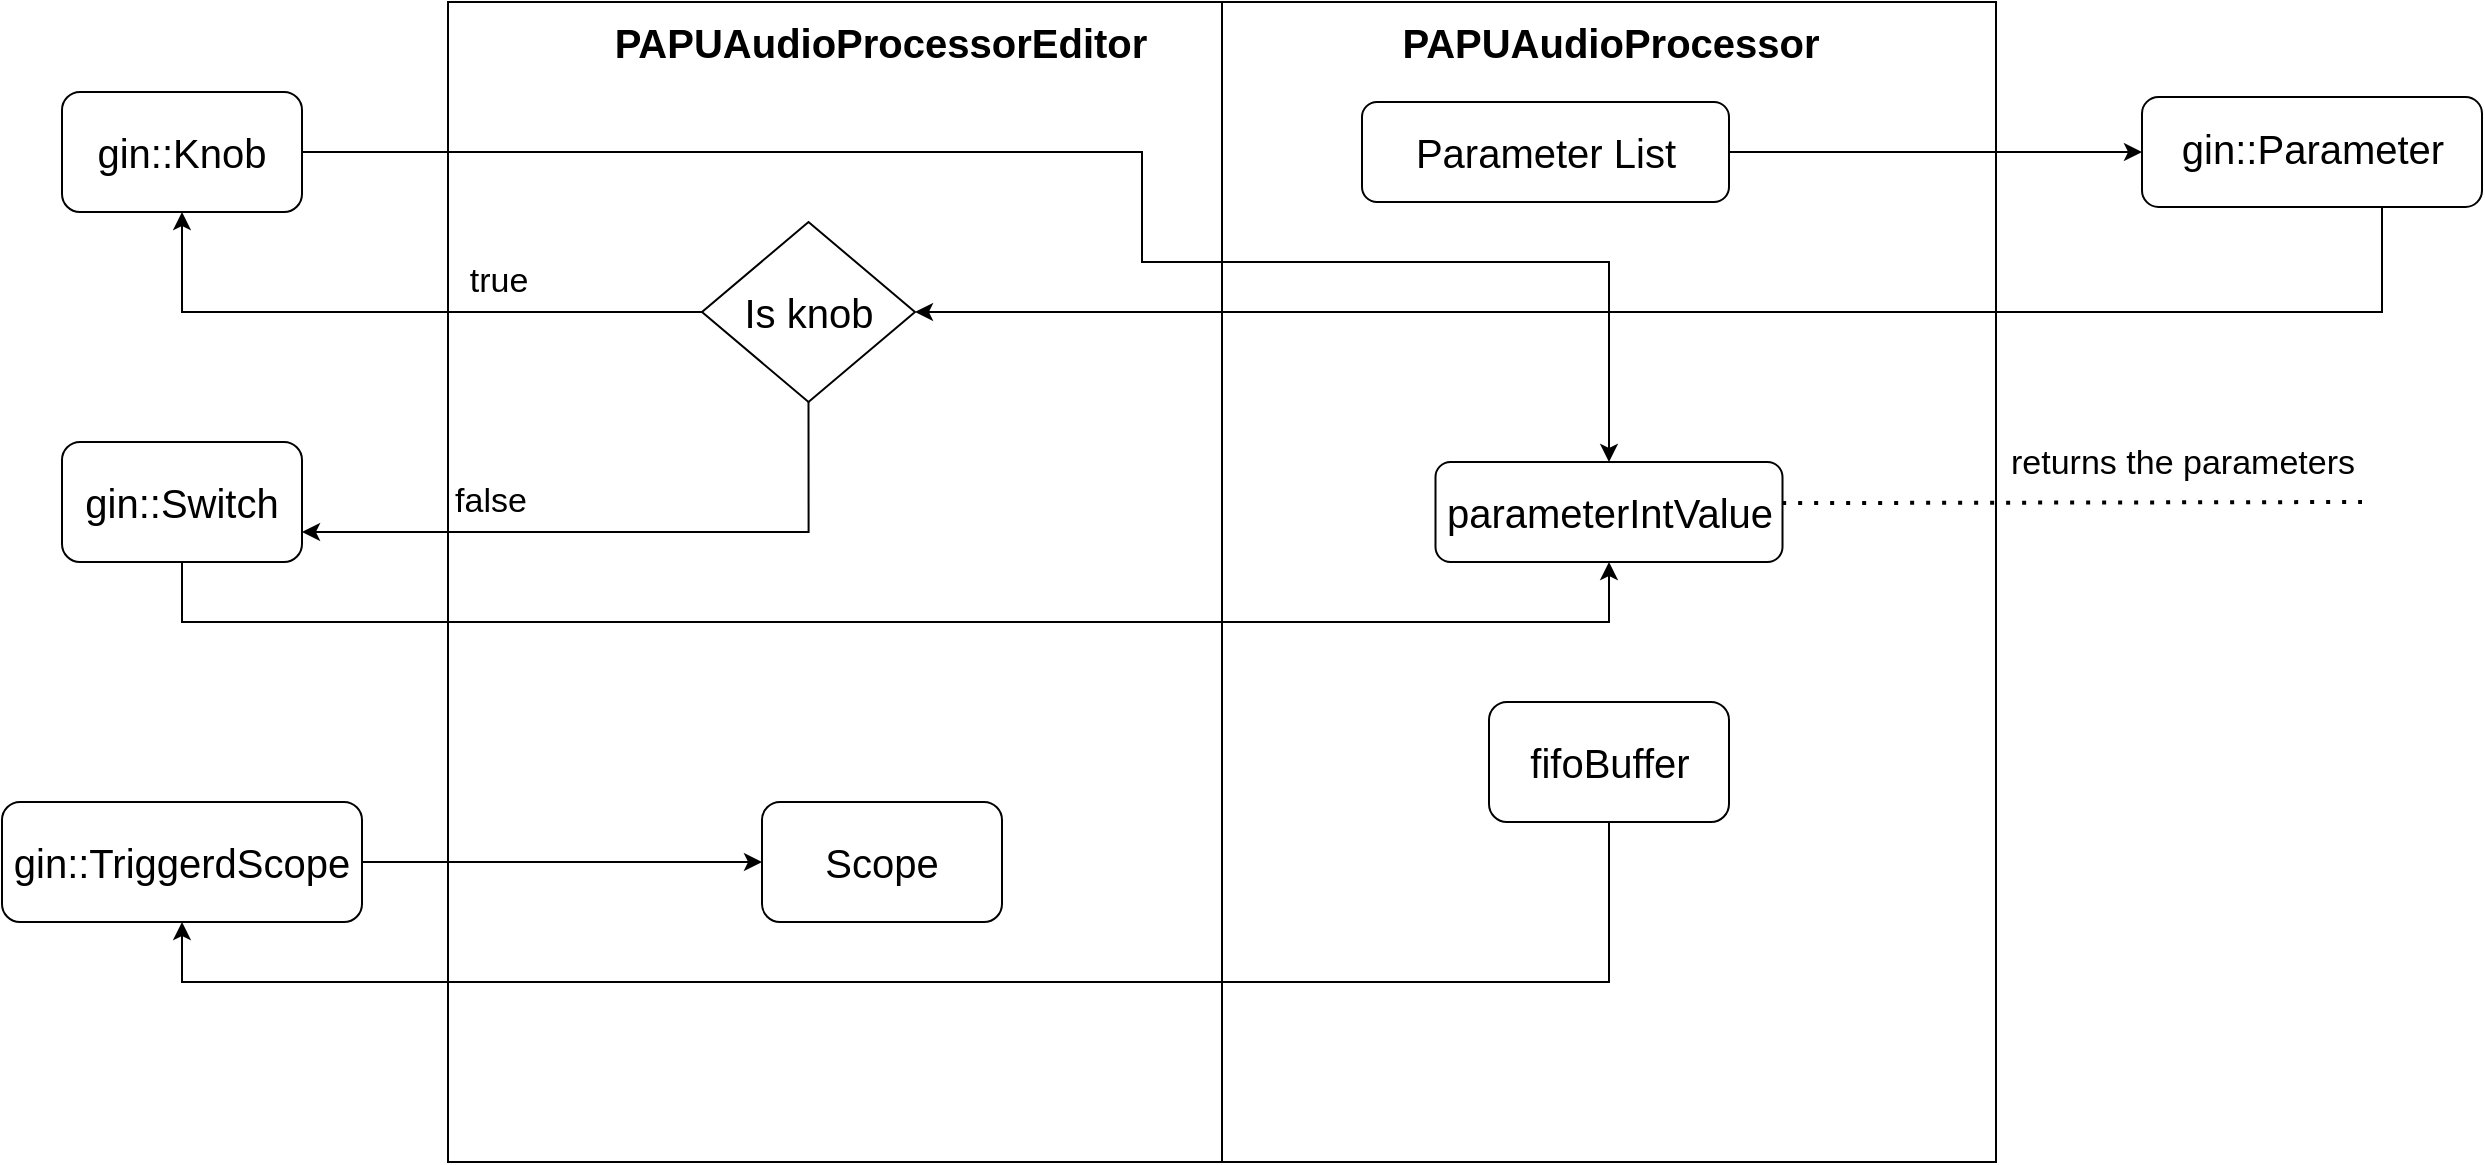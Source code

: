<mxfile version="21.3.5" type="github">
  <diagram name="Pagina-1" id="XelewtZtj219z6SGosOk">
    <mxGraphModel dx="2267" dy="760" grid="1" gridSize="10" guides="1" tooltips="1" connect="1" arrows="1" fold="1" page="1" pageScale="1" pageWidth="827" pageHeight="1169" math="0" shadow="0">
      <root>
        <mxCell id="0" />
        <mxCell id="1" parent="0" />
        <mxCell id="3rxIZ3x0LvKWzajLlabY-4" value="" style="rounded=0;whiteSpace=wrap;html=1;" parent="1" vertex="1">
          <mxGeometry x="53" width="387" height="580" as="geometry" />
        </mxCell>
        <mxCell id="3rxIZ3x0LvKWzajLlabY-1" value="" style="rounded=0;whiteSpace=wrap;html=1;" parent="1" vertex="1">
          <mxGeometry x="440" width="387" height="580" as="geometry" />
        </mxCell>
        <mxCell id="3rxIZ3x0LvKWzajLlabY-34" style="edgeStyle=orthogonalEdgeStyle;rounded=0;orthogonalLoop=1;jettySize=auto;html=1;entryX=1;entryY=0.5;entryDx=0;entryDy=0;" parent="1" source="3rxIZ3x0LvKWzajLlabY-22" target="3rxIZ3x0LvKWzajLlabY-11" edge="1">
          <mxGeometry relative="1" as="geometry">
            <Array as="points">
              <mxPoint x="1020" y="155" />
            </Array>
          </mxGeometry>
        </mxCell>
        <mxCell id="3rxIZ3x0LvKWzajLlabY-22" value="" style="rounded=1;whiteSpace=wrap;html=1;" parent="1" vertex="1">
          <mxGeometry x="900" y="47.5" width="170" height="55" as="geometry" />
        </mxCell>
        <mxCell id="3rxIZ3x0LvKWzajLlabY-2" value="&lt;font style=&quot;font-size: 20px;&quot;&gt;&lt;b&gt;PAPUAudioProcessor&lt;/b&gt;&lt;/font&gt;" style="text;html=1;align=center;verticalAlign=middle;resizable=0;points=[];autosize=1;strokeColor=none;fillColor=none;" parent="1" vertex="1">
          <mxGeometry x="518.5" width="230" height="40" as="geometry" />
        </mxCell>
        <mxCell id="3rxIZ3x0LvKWzajLlabY-24" style="edgeStyle=orthogonalEdgeStyle;rounded=0;orthogonalLoop=1;jettySize=auto;html=1;entryX=0;entryY=0.5;entryDx=0;entryDy=0;" parent="1" source="3rxIZ3x0LvKWzajLlabY-3" target="3rxIZ3x0LvKWzajLlabY-22" edge="1">
          <mxGeometry relative="1" as="geometry" />
        </mxCell>
        <mxCell id="3rxIZ3x0LvKWzajLlabY-3" value="&lt;font style=&quot;font-size: 20px;&quot;&gt;Parameter List&lt;/font&gt;" style="rounded=1;whiteSpace=wrap;html=1;" parent="1" vertex="1">
          <mxGeometry x="510" y="50" width="183.5" height="50" as="geometry" />
        </mxCell>
        <mxCell id="3rxIZ3x0LvKWzajLlabY-5" value="&lt;font style=&quot;font-size: 20px;&quot;&gt;&lt;b&gt;PAPUAudioProcessorEditor&lt;/b&gt;&lt;/font&gt;" style="text;html=1;strokeColor=none;fillColor=none;align=center;verticalAlign=middle;whiteSpace=wrap;rounded=0;" parent="1" vertex="1">
          <mxGeometry x="133.38" y="5" width="273.25" height="30" as="geometry" />
        </mxCell>
        <mxCell id="3rxIZ3x0LvKWzajLlabY-28" style="edgeStyle=orthogonalEdgeStyle;rounded=0;orthogonalLoop=1;jettySize=auto;html=1;" parent="1" source="3rxIZ3x0LvKWzajLlabY-11" target="3rxIZ3x0LvKWzajLlabY-27" edge="1">
          <mxGeometry relative="1" as="geometry" />
        </mxCell>
        <mxCell id="3rxIZ3x0LvKWzajLlabY-29" value="&lt;font style=&quot;font-size: 17px;&quot;&gt;true&lt;/font&gt;" style="edgeLabel;html=1;align=center;verticalAlign=middle;resizable=0;points=[];" parent="3rxIZ3x0LvKWzajLlabY-28" vertex="1" connectable="0">
          <mxGeometry x="-0.161" y="4" relative="1" as="geometry">
            <mxPoint x="28" y="-19" as="offset" />
          </mxGeometry>
        </mxCell>
        <mxCell id="3rxIZ3x0LvKWzajLlabY-35" style="edgeStyle=orthogonalEdgeStyle;rounded=0;orthogonalLoop=1;jettySize=auto;html=1;entryX=1;entryY=0.75;entryDx=0;entryDy=0;exitX=0.5;exitY=1;exitDx=0;exitDy=0;" parent="1" source="3rxIZ3x0LvKWzajLlabY-11" target="3rxIZ3x0LvKWzajLlabY-30" edge="1">
          <mxGeometry relative="1" as="geometry">
            <Array as="points">
              <mxPoint x="233" y="265" />
            </Array>
          </mxGeometry>
        </mxCell>
        <mxCell id="3rxIZ3x0LvKWzajLlabY-36" value="&lt;font style=&quot;font-size: 17px;&quot;&gt;false&lt;/font&gt;" style="edgeLabel;html=1;align=center;verticalAlign=middle;resizable=0;points=[];" parent="3rxIZ3x0LvKWzajLlabY-35" vertex="1" connectable="0">
          <mxGeometry x="0.629" y="1" relative="1" as="geometry">
            <mxPoint x="35" y="-16" as="offset" />
          </mxGeometry>
        </mxCell>
        <mxCell id="3rxIZ3x0LvKWzajLlabY-11" value="&lt;font style=&quot;font-size: 20px;&quot;&gt;Is knob&lt;/font&gt;" style="rhombus;whiteSpace=wrap;html=1;" parent="1" vertex="1">
          <mxGeometry x="180" y="110" width="106.5" height="90" as="geometry" />
        </mxCell>
        <mxCell id="3rxIZ3x0LvKWzajLlabY-19" value="&lt;font style=&quot;font-size: 20px;&quot;&gt;gin::Parameter&lt;/font&gt;" style="text;html=1;strokeColor=none;fillColor=none;align=center;verticalAlign=middle;whiteSpace=wrap;rounded=0;" parent="1" vertex="1">
          <mxGeometry x="935.5" y="57.5" width="99" height="30" as="geometry" />
        </mxCell>
        <mxCell id="3rxIZ3x0LvKWzajLlabY-45" style="edgeStyle=orthogonalEdgeStyle;rounded=0;orthogonalLoop=1;jettySize=auto;html=1;entryX=0.5;entryY=0;entryDx=0;entryDy=0;" parent="1" source="3rxIZ3x0LvKWzajLlabY-27" target="3rxIZ3x0LvKWzajLlabY-44" edge="1">
          <mxGeometry relative="1" as="geometry">
            <Array as="points">
              <mxPoint x="400" y="75" />
              <mxPoint x="400" y="130" />
              <mxPoint x="633" y="130" />
            </Array>
          </mxGeometry>
        </mxCell>
        <mxCell id="3rxIZ3x0LvKWzajLlabY-27" value="&lt;font style=&quot;font-size: 20px;&quot;&gt;gin::Knob&lt;/font&gt;" style="rounded=1;whiteSpace=wrap;html=1;" parent="1" vertex="1">
          <mxGeometry x="-140" y="45" width="120" height="60" as="geometry" />
        </mxCell>
        <mxCell id="3rxIZ3x0LvKWzajLlabY-47" style="edgeStyle=orthogonalEdgeStyle;rounded=0;orthogonalLoop=1;jettySize=auto;html=1;entryX=0.5;entryY=1;entryDx=0;entryDy=0;" parent="1" source="3rxIZ3x0LvKWzajLlabY-30" target="3rxIZ3x0LvKWzajLlabY-44" edge="1">
          <mxGeometry relative="1" as="geometry">
            <Array as="points">
              <mxPoint x="-80" y="310" />
              <mxPoint x="633" y="310" />
            </Array>
          </mxGeometry>
        </mxCell>
        <mxCell id="3rxIZ3x0LvKWzajLlabY-30" value="&lt;font style=&quot;font-size: 20px;&quot;&gt;gin::Switch&lt;/font&gt;" style="rounded=1;whiteSpace=wrap;html=1;" parent="1" vertex="1">
          <mxGeometry x="-140" y="220" width="120" height="60" as="geometry" />
        </mxCell>
        <mxCell id="3rxIZ3x0LvKWzajLlabY-37" value="&lt;font style=&quot;font-size: 20px;&quot;&gt;Scope&lt;/font&gt;" style="rounded=1;whiteSpace=wrap;html=1;" parent="1" vertex="1">
          <mxGeometry x="210" y="400" width="120" height="60" as="geometry" />
        </mxCell>
        <mxCell id="3rxIZ3x0LvKWzajLlabY-43" style="edgeStyle=orthogonalEdgeStyle;rounded=0;orthogonalLoop=1;jettySize=auto;html=1;" parent="1" source="3rxIZ3x0LvKWzajLlabY-39" target="3rxIZ3x0LvKWzajLlabY-37" edge="1">
          <mxGeometry relative="1" as="geometry" />
        </mxCell>
        <mxCell id="3rxIZ3x0LvKWzajLlabY-39" value="&lt;font style=&quot;font-size: 20px;&quot;&gt;gin::TriggerdScope&lt;/font&gt;" style="rounded=1;whiteSpace=wrap;html=1;" parent="1" vertex="1">
          <mxGeometry x="-170" y="400" width="180" height="60" as="geometry" />
        </mxCell>
        <mxCell id="3rxIZ3x0LvKWzajLlabY-42" style="edgeStyle=orthogonalEdgeStyle;rounded=0;orthogonalLoop=1;jettySize=auto;html=1;entryX=0.5;entryY=1;entryDx=0;entryDy=0;" parent="1" source="3rxIZ3x0LvKWzajLlabY-41" target="3rxIZ3x0LvKWzajLlabY-39" edge="1">
          <mxGeometry relative="1" as="geometry">
            <Array as="points">
              <mxPoint x="633" y="490" />
              <mxPoint x="-80" y="490" />
            </Array>
          </mxGeometry>
        </mxCell>
        <mxCell id="3rxIZ3x0LvKWzajLlabY-41" value="&lt;font style=&quot;font-size: 20px;&quot;&gt;fifoBuffer&lt;/font&gt;" style="rounded=1;whiteSpace=wrap;html=1;" parent="1" vertex="1">
          <mxGeometry x="573.5" y="350" width="120" height="60" as="geometry" />
        </mxCell>
        <mxCell id="3rxIZ3x0LvKWzajLlabY-44" value="&lt;font style=&quot;font-size: 20px;&quot;&gt;parameterIntValue&lt;/font&gt;" style="rounded=1;whiteSpace=wrap;html=1;" parent="1" vertex="1">
          <mxGeometry x="546.75" y="230" width="173.5" height="50" as="geometry" />
        </mxCell>
        <mxCell id="3rxIZ3x0LvKWzajLlabY-51" value="" style="endArrow=none;dashed=1;html=1;dashPattern=1 3;strokeWidth=2;rounded=0;exitX=0.999;exitY=0.411;exitDx=0;exitDy=0;exitPerimeter=0;" parent="1" source="3rxIZ3x0LvKWzajLlabY-44" edge="1">
          <mxGeometry width="50" height="50" relative="1" as="geometry">
            <mxPoint x="700" y="250" as="sourcePoint" />
            <mxPoint x="1010" y="250" as="targetPoint" />
          </mxGeometry>
        </mxCell>
        <mxCell id="3rxIZ3x0LvKWzajLlabY-52" value="&lt;font style=&quot;font-size: 17px;&quot;&gt;returns the parameters&lt;/font&gt;" style="edgeLabel;html=1;align=center;verticalAlign=middle;resizable=0;points=[];" parent="3rxIZ3x0LvKWzajLlabY-51" vertex="1" connectable="0">
          <mxGeometry x="-0.089" y="3" relative="1" as="geometry">
            <mxPoint x="68" y="-17" as="offset" />
          </mxGeometry>
        </mxCell>
      </root>
    </mxGraphModel>
  </diagram>
</mxfile>
